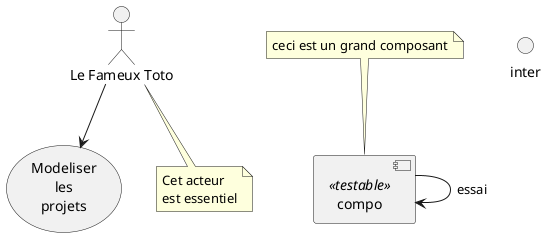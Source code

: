 {
  "sha1": "b6fcdvanpxk8ou2swnpa6k9c6qboehr",
  "insertion": {
    "when": "2024-05-30T20:48:22.026Z",
    "user": "plantuml@gmail.com"
  }
}
@startuml
usecase "Modeliser\nles\nprojets" as UC1
component compo <<testable>>
interface inter
actor "Le Fameux Toto" as toto
note top of compo: ceci est un grand composant
note bottom of toto: Cet acteur\nest essentiel
toto --> UC1
compo-->compo : essai
@enduml
